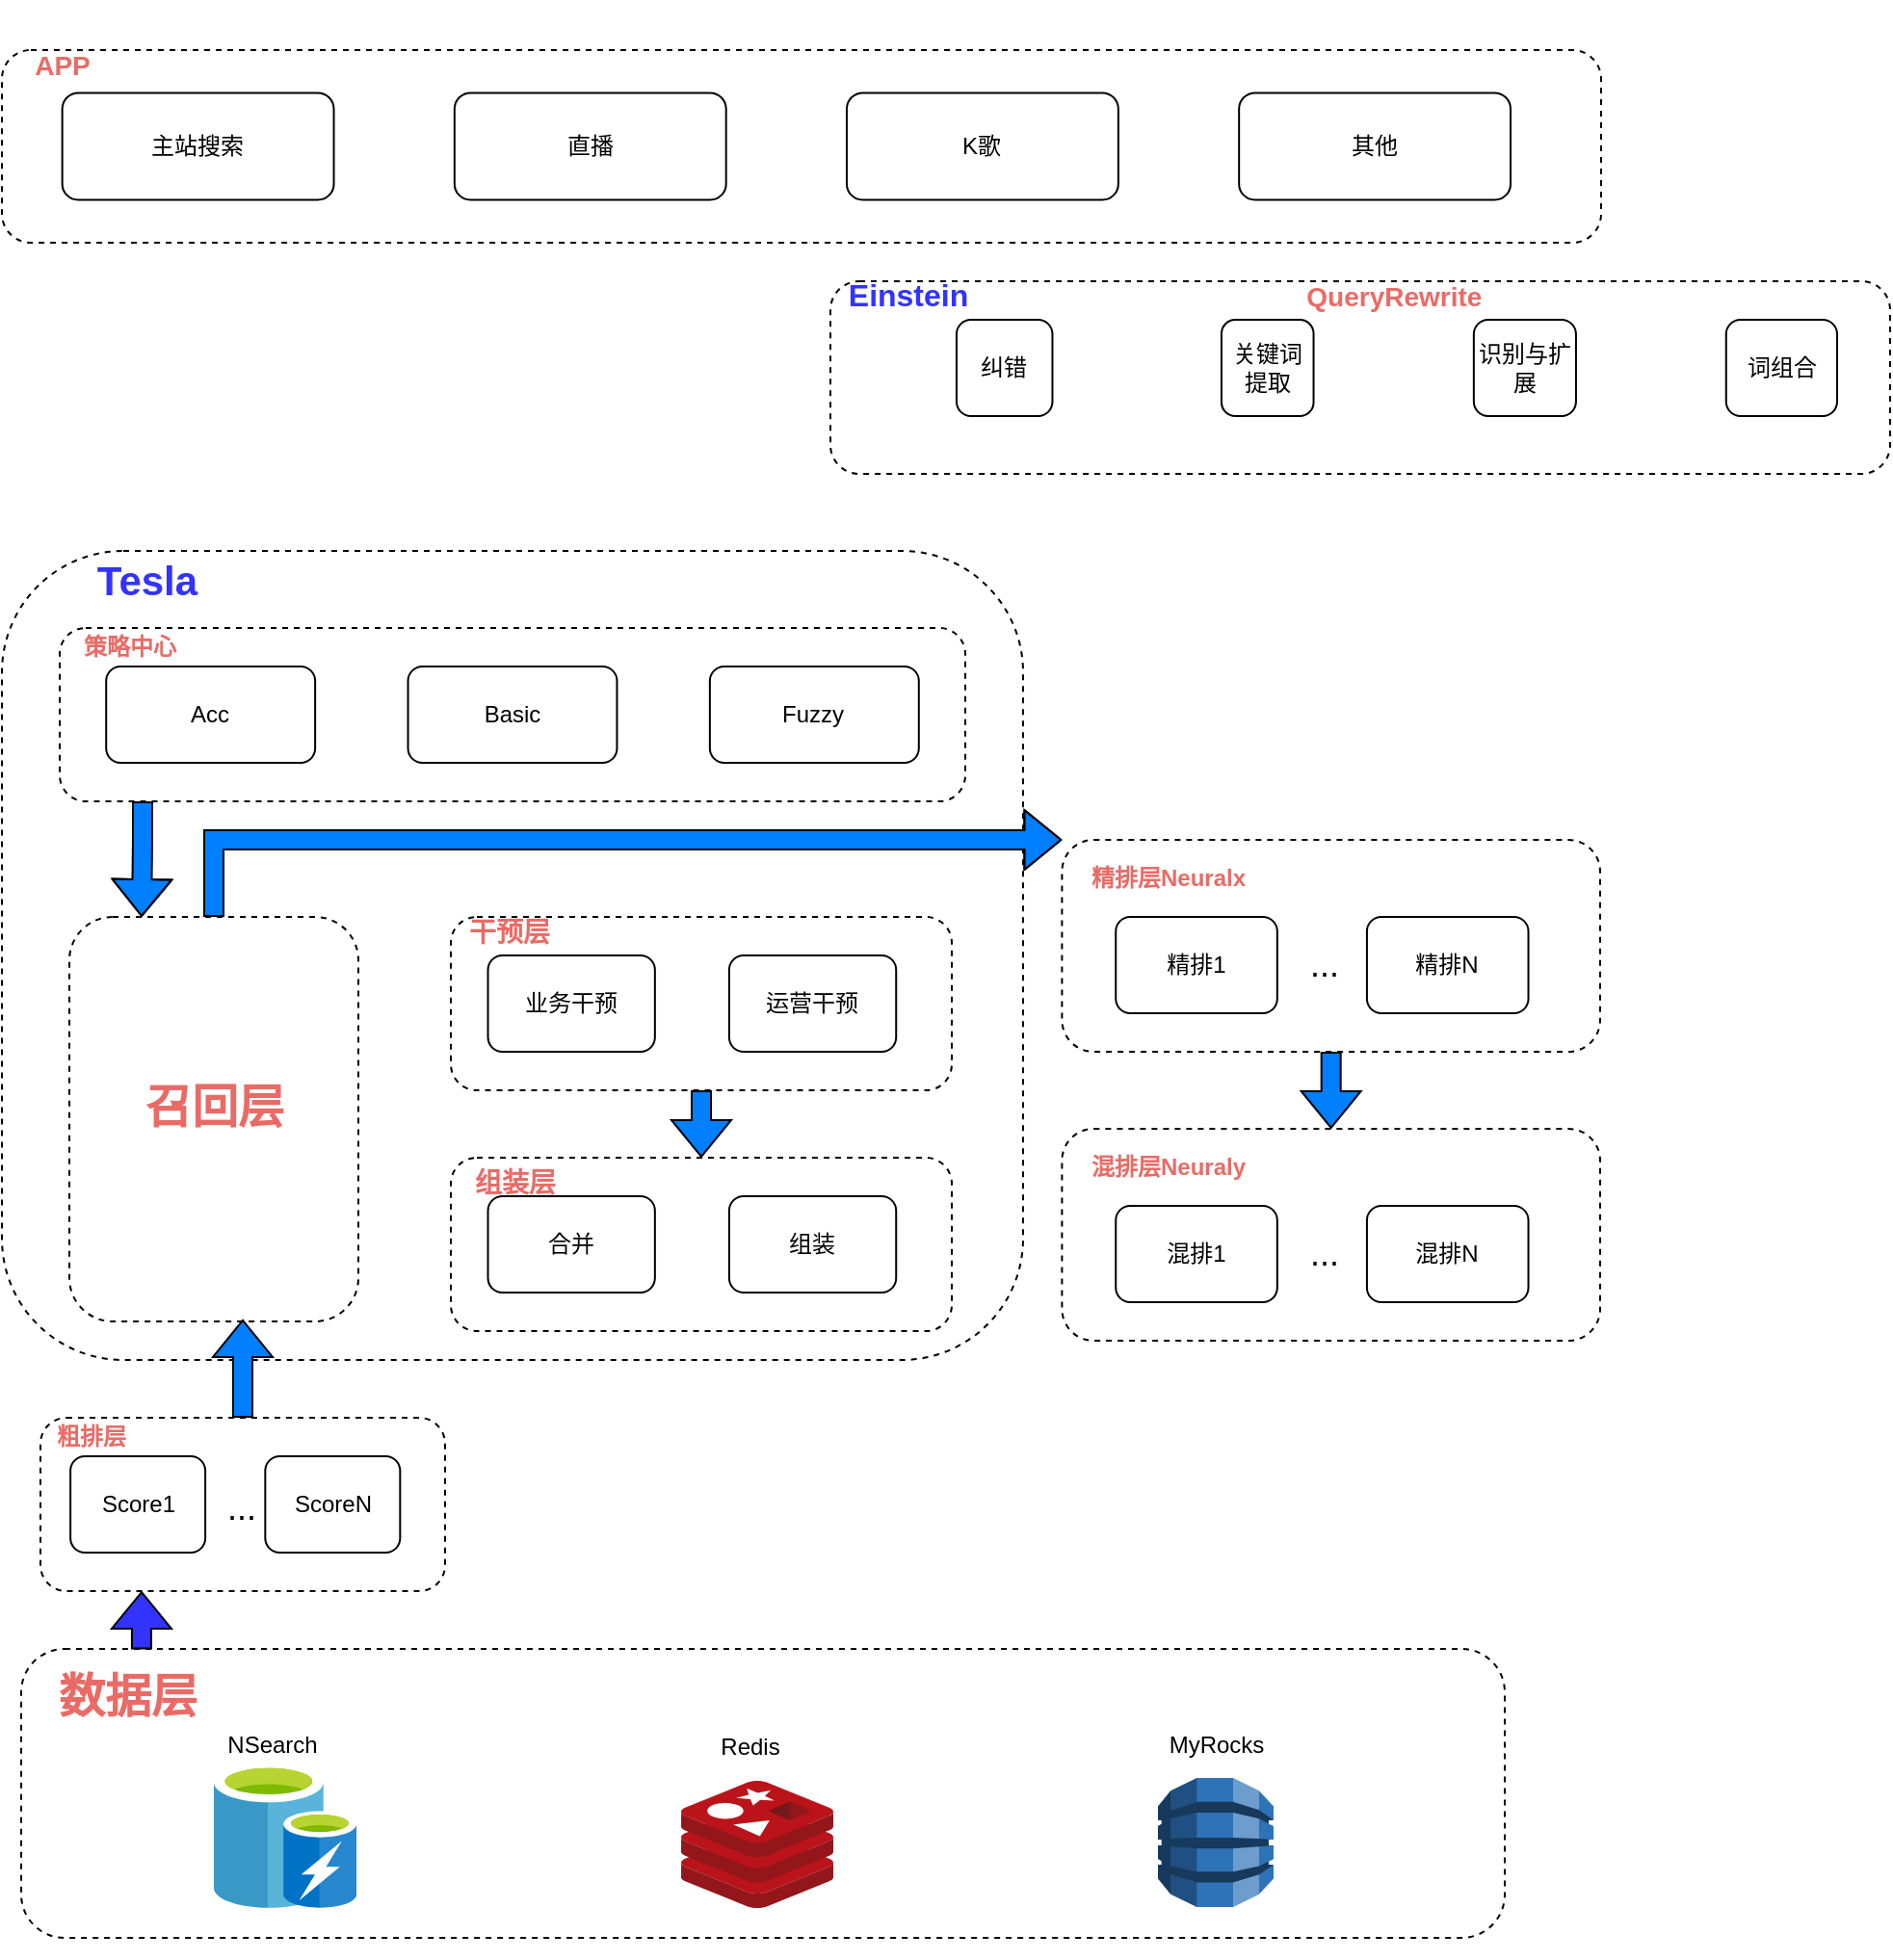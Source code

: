 <mxfile version="12.2.6" type="github" pages="1">
  <diagram id="C8gGin8zCCWMM8zuD61A" name="Page-1">
    <mxGraphModel dx="1206" dy="1926" grid="1" gridSize="10" guides="1" tooltips="1" connect="1" arrows="1" fold="1" page="1" pageScale="1" pageWidth="827" pageHeight="1169" math="0" shadow="0">
      <root>
        <mxCell id="0"/>
        <mxCell id="1" parent="0"/>
        <mxCell id="CbvE8tjpt2fCtOc4ycin-66" value="" style="group" parent="1" vertex="1" connectable="0">
          <mxGeometry x="60" y="850" width="840" height="150" as="geometry"/>
        </mxCell>
        <mxCell id="CbvE8tjpt2fCtOc4ycin-39" value="" style="rounded=1;whiteSpace=wrap;html=1;dashed=1;" parent="CbvE8tjpt2fCtOc4ycin-66" vertex="1">
          <mxGeometry y="-10" width="770" height="150" as="geometry"/>
        </mxCell>
        <mxCell id="CbvE8tjpt2fCtOc4ycin-102" value="&lt;h1&gt;&lt;font color=&quot;#ea6b66&quot;&gt;数据层&lt;/font&gt;&lt;/h1&gt;" style="text;html=1;resizable=0;autosize=1;align=center;verticalAlign=middle;points=[];fillColor=none;strokeColor=none;rounded=0;dashed=1;" parent="CbvE8tjpt2fCtOc4ycin-66" vertex="1">
          <mxGeometry x="9.912" y="-9.807" width="90" height="50" as="geometry"/>
        </mxCell>
        <mxCell id="CbvE8tjpt2fCtOc4ycin-132" value="NSearch" style="text;html=1;resizable=0;autosize=1;align=center;verticalAlign=middle;points=[];fillColor=none;strokeColor=none;rounded=0;" parent="CbvE8tjpt2fCtOc4ycin-66" vertex="1">
          <mxGeometry x="100" y="30" width="60" height="20" as="geometry"/>
        </mxCell>
        <mxCell id="CbvE8tjpt2fCtOc4ycin-133" value="Redis" style="text;html=1;resizable=0;autosize=1;align=center;verticalAlign=middle;points=[];fillColor=none;strokeColor=none;rounded=0;" parent="CbvE8tjpt2fCtOc4ycin-66" vertex="1">
          <mxGeometry x="353" y="31" width="50" height="20" as="geometry"/>
        </mxCell>
        <mxCell id="CbvE8tjpt2fCtOc4ycin-134" value="MyRocks" style="text;html=1;resizable=0;autosize=1;align=center;verticalAlign=middle;points=[];fillColor=none;strokeColor=none;rounded=0;" parent="CbvE8tjpt2fCtOc4ycin-66" vertex="1">
          <mxGeometry x="590" y="30" width="60" height="20" as="geometry"/>
        </mxCell>
        <mxCell id="CbvE8tjpt2fCtOc4ycin-137" value="" style="aspect=fixed;html=1;points=[];align=center;image;fontSize=12;image=img/lib/mscae/Cache_including_Redis.svg;fillColor=#FFFFFF;" parent="CbvE8tjpt2fCtOc4ycin-66" vertex="1">
          <mxGeometry x="100" y="51" width="74" height="74" as="geometry"/>
        </mxCell>
        <mxCell id="CbvE8tjpt2fCtOc4ycin-136" value="" style="aspect=fixed;html=1;points=[];align=center;image;fontSize=12;image=img/lib/mscae/Cache_Redis_Product.svg;fillColor=#FFFFFF;" parent="CbvE8tjpt2fCtOc4ycin-66" vertex="1">
          <mxGeometry x="342.5" y="58.5" width="79" height="66" as="geometry"/>
        </mxCell>
        <mxCell id="CbvE8tjpt2fCtOc4ycin-138" value="" style="outlineConnect=0;dashed=0;verticalLabelPosition=bottom;verticalAlign=top;align=center;html=1;shape=mxgraph.aws3.dynamo_db;fillColor=#2E73B8;gradientColor=none;" parent="CbvE8tjpt2fCtOc4ycin-66" vertex="1">
          <mxGeometry x="590" y="57" width="60" height="67" as="geometry"/>
        </mxCell>
        <mxCell id="CbvE8tjpt2fCtOc4ycin-68" value="" style="rounded=1;whiteSpace=wrap;html=1;dashed=1;fillColor=#FFFFFF;" parent="1" vertex="1">
          <mxGeometry x="50" y="270" width="530" height="420" as="geometry"/>
        </mxCell>
        <mxCell id="CbvE8tjpt2fCtOc4ycin-88" style="shape=flexArrow;rounded=0;orthogonalLoop=1;jettySize=auto;html=1;exitX=0.5;exitY=0;exitDx=0;exitDy=0;fillColor=#007FFF;edgeStyle=orthogonalEdgeStyle;" parent="1" source="CbvE8tjpt2fCtOc4ycin-18" target="CbvE8tjpt2fCtOc4ycin-93" edge="1">
          <mxGeometry relative="1" as="geometry">
            <mxPoint x="160" y="401" as="targetPoint"/>
            <Array as="points">
              <mxPoint x="160" y="420"/>
            </Array>
          </mxGeometry>
        </mxCell>
        <mxCell id="CbvE8tjpt2fCtOc4ycin-18" value="&lt;span style=&quot;color: rgba(0 , 0 , 0 , 0) ; font-family: monospace ; font-size: 0px ; white-space: nowrap&quot;&gt;%3CmxGraphModel%3E%3Croot%3E%3CmxCell%20id%3D%220%22%2F%3E%3CmxCell%20id%3D%221%22%20parent%3D%220%22%2F%3E%3CmxCell%20id%3D%222%22%20value%3D%22%26lt%3Bh1%26gt%3B%26lt%3Bfont%20color%3D%26quot%3B%23ea6b66%26quot%3B%26gt%3B%E6%95%B0%E6%8D%AE%E5%B1%82%26lt%3B%2Ffont%26gt%3B%26lt%3B%2Fh1%26gt%3B%22%20style%3D%22text%3Bhtml%3D1%3Bresizable%3D0%3Bautosize%3D1%3Balign%3Dcenter%3BverticalAlign%3Dmiddle%3Bpoints%3D%5B%5D%3BfillColor%3Dnone%3BstrokeColor%3Dnone%3Brounded%3D0%3Bdashed%3D1%3B%22%20vertex%3D%221%22%20parent%3D%221%22%3E%3CmxGeometry%20x%3D%2269.912%22%20y%3D%22840.193%22%20width%3D%2290%22%20height%3D%2250%22%20as%3D%22geometry%22%2F%3E%3C%2FmxCell%3E%3C%2Froot%3E%3C%2FmxGraphModel%3E&lt;/span&gt;" style="rounded=1;whiteSpace=wrap;html=1;dashed=1;" parent="1" vertex="1">
          <mxGeometry x="85" y="460" width="150" height="210" as="geometry"/>
        </mxCell>
        <mxCell id="CbvE8tjpt2fCtOc4ycin-60" value="" style="group" parent="1" vertex="1" connectable="0">
          <mxGeometry x="80" y="310" width="470" height="90" as="geometry"/>
        </mxCell>
        <mxCell id="CbvE8tjpt2fCtOc4ycin-13" value="" style="rounded=1;whiteSpace=wrap;html=1;dashed=1;" parent="CbvE8tjpt2fCtOc4ycin-60" vertex="1">
          <mxGeometry width="470" height="90" as="geometry"/>
        </mxCell>
        <mxCell id="CbvE8tjpt2fCtOc4ycin-14" value="Acc" style="rounded=1;whiteSpace=wrap;html=1;" parent="CbvE8tjpt2fCtOc4ycin-60" vertex="1">
          <mxGeometry x="24.103" y="20" width="108.462" height="50" as="geometry"/>
        </mxCell>
        <mxCell id="CbvE8tjpt2fCtOc4ycin-15" value="Basic" style="rounded=1;whiteSpace=wrap;html=1;" parent="CbvE8tjpt2fCtOc4ycin-60" vertex="1">
          <mxGeometry x="180.769" y="20" width="108.462" height="50" as="geometry"/>
        </mxCell>
        <mxCell id="CbvE8tjpt2fCtOc4ycin-16" value="Fuzzy" style="rounded=1;whiteSpace=wrap;html=1;" parent="CbvE8tjpt2fCtOc4ycin-60" vertex="1">
          <mxGeometry x="337.436" y="20" width="108.462" height="50" as="geometry"/>
        </mxCell>
        <mxCell id="CbvE8tjpt2fCtOc4ycin-101" value="&lt;font color=&quot;#ea6b66&quot;&gt;&lt;b&gt;策略中心&lt;/b&gt;&lt;/font&gt;" style="text;html=1;resizable=0;autosize=1;align=center;verticalAlign=middle;points=[];fillColor=none;strokeColor=none;rounded=0;dashed=1;" parent="CbvE8tjpt2fCtOc4ycin-60" vertex="1">
          <mxGeometry x="6.026" width="60" height="20" as="geometry"/>
        </mxCell>
        <mxCell id="CbvE8tjpt2fCtOc4ycin-61" value="" style="group" parent="1" vertex="1" connectable="0">
          <mxGeometry x="70" y="720" width="210" height="90" as="geometry"/>
        </mxCell>
        <mxCell id="CbvE8tjpt2fCtOc4ycin-22" value="Score1" style="rounded=1;whiteSpace=wrap;html=1;" parent="CbvE8tjpt2fCtOc4ycin-61" vertex="1">
          <mxGeometry x="7.778" y="10" width="70" height="50" as="geometry"/>
        </mxCell>
        <mxCell id="CbvE8tjpt2fCtOc4ycin-24" value="ScoreN" style="rounded=1;whiteSpace=wrap;html=1;" parent="CbvE8tjpt2fCtOc4ycin-61" vertex="1">
          <mxGeometry x="108.889" y="10" width="70" height="50" as="geometry"/>
        </mxCell>
        <mxCell id="CbvE8tjpt2fCtOc4ycin-27" value="" style="rounded=1;whiteSpace=wrap;html=1;dashed=1;" parent="CbvE8tjpt2fCtOc4ycin-61" vertex="1">
          <mxGeometry width="210" height="90" as="geometry"/>
        </mxCell>
        <mxCell id="CbvE8tjpt2fCtOc4ycin-28" value="Score1" style="rounded=1;whiteSpace=wrap;html=1;" parent="CbvE8tjpt2fCtOc4ycin-61" vertex="1">
          <mxGeometry x="15.556" y="20" width="70" height="50" as="geometry"/>
        </mxCell>
        <mxCell id="CbvE8tjpt2fCtOc4ycin-29" value="ScoreN" style="rounded=1;whiteSpace=wrap;html=1;" parent="CbvE8tjpt2fCtOc4ycin-61" vertex="1">
          <mxGeometry x="116.667" y="20" width="70" height="50" as="geometry"/>
        </mxCell>
        <mxCell id="CbvE8tjpt2fCtOc4ycin-52" value="&lt;font style=&quot;font-size: 18px&quot;&gt;...&lt;/font&gt;" style="text;html=1;resizable=0;autosize=1;align=center;verticalAlign=middle;points=[];fillColor=none;strokeColor=none;rounded=0;dashed=1;" parent="CbvE8tjpt2fCtOc4ycin-61" vertex="1">
          <mxGeometry x="89.444" y="36.5" width="30" height="20" as="geometry"/>
        </mxCell>
        <mxCell id="CbvE8tjpt2fCtOc4ycin-109" value="&lt;b&gt;&lt;font color=&quot;#ea6b66&quot;&gt;粗排层&lt;/font&gt;&lt;/b&gt;" style="text;html=1;resizable=0;autosize=1;align=center;verticalAlign=middle;points=[];fillColor=none;strokeColor=none;rounded=0;dashed=1;" parent="CbvE8tjpt2fCtOc4ycin-61" vertex="1">
          <mxGeometry x="0.5" width="50" height="20" as="geometry"/>
        </mxCell>
        <mxCell id="CbvE8tjpt2fCtOc4ycin-67" value="" style="group" parent="1" vertex="1" connectable="0">
          <mxGeometry x="609.5" y="580" width="270" height="110" as="geometry"/>
        </mxCell>
        <mxCell id="CbvE8tjpt2fCtOc4ycin-54" value="" style="rounded=1;whiteSpace=wrap;html=1;dashed=1;" parent="CbvE8tjpt2fCtOc4ycin-67" vertex="1">
          <mxGeometry x="-9.31" y="-10" width="279.31" height="110" as="geometry"/>
        </mxCell>
        <mxCell id="CbvE8tjpt2fCtOc4ycin-55" value="混排1" style="rounded=1;whiteSpace=wrap;html=1;" parent="CbvE8tjpt2fCtOc4ycin-67" vertex="1">
          <mxGeometry x="18.621" y="30" width="83.793" height="50" as="geometry"/>
        </mxCell>
        <mxCell id="CbvE8tjpt2fCtOc4ycin-56" value="混排N" style="rounded=1;whiteSpace=wrap;html=1;" parent="CbvE8tjpt2fCtOc4ycin-67" vertex="1">
          <mxGeometry x="148.966" y="30" width="83.793" height="50" as="geometry"/>
        </mxCell>
        <mxCell id="CbvE8tjpt2fCtOc4ycin-57" value="&lt;font style=&quot;font-size: 18px&quot;&gt;...&lt;/font&gt;" style="text;html=1;resizable=0;autosize=1;align=center;verticalAlign=middle;points=[];fillColor=none;strokeColor=none;rounded=0;dashed=1;" parent="CbvE8tjpt2fCtOc4ycin-67" vertex="1">
          <mxGeometry x="111.724" y="44.5" width="30" height="20" as="geometry"/>
        </mxCell>
        <mxCell id="CbvE8tjpt2fCtOc4ycin-90" value="&lt;font color=&quot;#ea6b66&quot;&gt;&lt;b&gt;混排层Neuraly&lt;/b&gt;&lt;/font&gt;" style="text;html=1;resizable=0;autosize=1;align=center;verticalAlign=middle;points=[];fillColor=none;strokeColor=none;rounded=0;dashed=1;" parent="CbvE8tjpt2fCtOc4ycin-67" vertex="1">
          <mxGeometry x="-5" width="100" height="20" as="geometry"/>
        </mxCell>
        <mxCell id="CbvE8tjpt2fCtOc4ycin-72" value="" style="group" parent="1" vertex="1" connectable="0">
          <mxGeometry x="283" y="460" width="260" height="215" as="geometry"/>
        </mxCell>
        <mxCell id="CbvE8tjpt2fCtOc4ycin-63" value="" style="group" parent="CbvE8tjpt2fCtOc4ycin-72" vertex="1" connectable="0">
          <mxGeometry width="260" height="90" as="geometry"/>
        </mxCell>
        <mxCell id="CbvE8tjpt2fCtOc4ycin-62" value="" style="group" parent="CbvE8tjpt2fCtOc4ycin-63" vertex="1" connectable="0">
          <mxGeometry width="260" height="90" as="geometry"/>
        </mxCell>
        <mxCell id="CbvE8tjpt2fCtOc4ycin-33" value="" style="rounded=1;whiteSpace=wrap;html=1;dashed=1;" parent="CbvE8tjpt2fCtOc4ycin-62" vertex="1">
          <mxGeometry width="260" height="90" as="geometry"/>
        </mxCell>
        <mxCell id="CbvE8tjpt2fCtOc4ycin-34" value="业务干预" style="rounded=1;whiteSpace=wrap;html=1;" parent="CbvE8tjpt2fCtOc4ycin-62" vertex="1">
          <mxGeometry x="19.259" y="20" width="86.667" height="50" as="geometry"/>
        </mxCell>
        <mxCell id="CbvE8tjpt2fCtOc4ycin-35" value="运营干预" style="rounded=1;whiteSpace=wrap;html=1;" parent="CbvE8tjpt2fCtOc4ycin-62" vertex="1">
          <mxGeometry x="144.444" y="20" width="86.667" height="50" as="geometry"/>
        </mxCell>
        <mxCell id="CbvE8tjpt2fCtOc4ycin-143" value="&lt;h1&gt;&lt;font color=&quot;#ea6b66&quot; style=&quot;font-size: 14px&quot;&gt;干预层&lt;/font&gt;&lt;/h1&gt;" style="text;html=1;resizable=0;autosize=1;align=center;verticalAlign=middle;points=[];fillColor=none;strokeColor=none;rounded=0;dashed=1;" parent="CbvE8tjpt2fCtOc4ycin-62" vertex="1">
          <mxGeometry x="-0.088" y="-19.807" width="60" height="50" as="geometry"/>
        </mxCell>
        <mxCell id="CbvE8tjpt2fCtOc4ycin-64" value="" style="group" parent="CbvE8tjpt2fCtOc4ycin-72" vertex="1" connectable="0">
          <mxGeometry y="125" width="260" height="90" as="geometry"/>
        </mxCell>
        <mxCell id="CbvE8tjpt2fCtOc4ycin-36" value="" style="rounded=1;whiteSpace=wrap;html=1;dashed=1;" parent="CbvE8tjpt2fCtOc4ycin-64" vertex="1">
          <mxGeometry width="260.0" height="90.0" as="geometry"/>
        </mxCell>
        <mxCell id="CbvE8tjpt2fCtOc4ycin-37" value="合并" style="rounded=1;whiteSpace=wrap;html=1;" parent="CbvE8tjpt2fCtOc4ycin-64" vertex="1">
          <mxGeometry x="19.259" y="20.0" width="86.667" height="50.0" as="geometry"/>
        </mxCell>
        <mxCell id="CbvE8tjpt2fCtOc4ycin-38" value="组装" style="rounded=1;whiteSpace=wrap;html=1;" parent="CbvE8tjpt2fCtOc4ycin-64" vertex="1">
          <mxGeometry x="144.444" y="20.0" width="86.667" height="50.0" as="geometry"/>
        </mxCell>
        <mxCell id="CbvE8tjpt2fCtOc4ycin-144" value="&lt;h1&gt;&lt;font color=&quot;#ea6b66&quot;&gt;&lt;span style=&quot;font-size: 14px&quot;&gt;组装层&lt;/span&gt;&lt;/font&gt;&lt;/h1&gt;" style="text;html=1;resizable=0;autosize=1;align=center;verticalAlign=middle;points=[];fillColor=none;strokeColor=none;rounded=0;dashed=1;" parent="CbvE8tjpt2fCtOc4ycin-64" vertex="1">
          <mxGeometry x="3.412" y="-14.807" width="60" height="50" as="geometry"/>
        </mxCell>
        <mxCell id="CbvE8tjpt2fCtOc4ycin-115" value="" style="edgeStyle=none;shape=flexArrow;rounded=0;orthogonalLoop=1;jettySize=auto;html=1;fillColor=#007FFF;" parent="CbvE8tjpt2fCtOc4ycin-72" source="CbvE8tjpt2fCtOc4ycin-33" target="CbvE8tjpt2fCtOc4ycin-36" edge="1">
          <mxGeometry relative="1" as="geometry"/>
        </mxCell>
        <mxCell id="CbvE8tjpt2fCtOc4ycin-92" value="" style="group" parent="1" vertex="1" connectable="0">
          <mxGeometry x="609.5" y="430" width="270" height="110" as="geometry"/>
        </mxCell>
        <mxCell id="CbvE8tjpt2fCtOc4ycin-93" value="" style="rounded=1;whiteSpace=wrap;html=1;dashed=1;" parent="CbvE8tjpt2fCtOc4ycin-92" vertex="1">
          <mxGeometry x="-9.31" y="-10" width="279.31" height="110" as="geometry"/>
        </mxCell>
        <mxCell id="CbvE8tjpt2fCtOc4ycin-94" value="精排1" style="rounded=1;whiteSpace=wrap;html=1;" parent="CbvE8tjpt2fCtOc4ycin-92" vertex="1">
          <mxGeometry x="18.621" y="30" width="83.793" height="50" as="geometry"/>
        </mxCell>
        <mxCell id="CbvE8tjpt2fCtOc4ycin-95" value="精排N" style="rounded=1;whiteSpace=wrap;html=1;" parent="CbvE8tjpt2fCtOc4ycin-92" vertex="1">
          <mxGeometry x="148.966" y="30" width="83.793" height="50" as="geometry"/>
        </mxCell>
        <mxCell id="CbvE8tjpt2fCtOc4ycin-96" value="&lt;font style=&quot;font-size: 18px&quot;&gt;...&lt;/font&gt;" style="text;html=1;resizable=0;autosize=1;align=center;verticalAlign=middle;points=[];fillColor=none;strokeColor=none;rounded=0;dashed=1;" parent="CbvE8tjpt2fCtOc4ycin-92" vertex="1">
          <mxGeometry x="111.724" y="44.5" width="30" height="20" as="geometry"/>
        </mxCell>
        <mxCell id="CbvE8tjpt2fCtOc4ycin-97" value="&lt;font color=&quot;#ea6b66&quot;&gt;&lt;b&gt;精排层Neuralx&lt;/b&gt;&lt;/font&gt;" style="text;html=1;resizable=0;autosize=1;align=center;verticalAlign=middle;points=[];fillColor=none;strokeColor=none;rounded=0;dashed=1;" parent="CbvE8tjpt2fCtOc4ycin-92" vertex="1">
          <mxGeometry x="-5" width="100" height="20" as="geometry"/>
        </mxCell>
        <mxCell id="CbvE8tjpt2fCtOc4ycin-104" value="" style="group" parent="1" vertex="1" connectable="0">
          <mxGeometry x="50" y="10" width="830" height="100" as="geometry"/>
        </mxCell>
        <mxCell id="CbvE8tjpt2fCtOc4ycin-7" value="" style="rounded=1;whiteSpace=wrap;html=1;dashed=1;" parent="CbvE8tjpt2fCtOc4ycin-104" vertex="1">
          <mxGeometry width="830" height="100" as="geometry"/>
        </mxCell>
        <mxCell id="CbvE8tjpt2fCtOc4ycin-3" value="主站搜索" style="rounded=1;whiteSpace=wrap;html=1;" parent="CbvE8tjpt2fCtOc4ycin-104" vertex="1">
          <mxGeometry x="31.321" y="22.222" width="140.943" height="55.556" as="geometry"/>
        </mxCell>
        <mxCell id="CbvE8tjpt2fCtOc4ycin-4" value="直播" style="rounded=1;whiteSpace=wrap;html=1;" parent="CbvE8tjpt2fCtOc4ycin-104" vertex="1">
          <mxGeometry x="234.906" y="22.222" width="140.943" height="55.556" as="geometry"/>
        </mxCell>
        <mxCell id="CbvE8tjpt2fCtOc4ycin-5" value="K歌" style="rounded=1;whiteSpace=wrap;html=1;" parent="CbvE8tjpt2fCtOc4ycin-104" vertex="1">
          <mxGeometry x="438.491" y="22.222" width="140.943" height="55.556" as="geometry"/>
        </mxCell>
        <mxCell id="CbvE8tjpt2fCtOc4ycin-6" value="其他" style="rounded=1;whiteSpace=wrap;html=1;" parent="CbvE8tjpt2fCtOc4ycin-104" vertex="1">
          <mxGeometry x="642.075" y="22.222" width="140.943" height="55.556" as="geometry"/>
        </mxCell>
        <mxCell id="CbvE8tjpt2fCtOc4ycin-145" value="&lt;h1&gt;&lt;font color=&quot;#ea6b66&quot; style=&quot;font-size: 14px&quot;&gt;APP&lt;/font&gt;&lt;/h1&gt;" style="text;html=1;resizable=0;autosize=1;align=center;verticalAlign=middle;points=[];fillColor=none;strokeColor=none;rounded=0;dashed=1;" parent="CbvE8tjpt2fCtOc4ycin-104" vertex="1">
          <mxGeometry x="11.412" y="-19.807" width="40" height="50" as="geometry"/>
        </mxCell>
        <mxCell id="CbvE8tjpt2fCtOc4ycin-105" value="" style="group" parent="1" vertex="1" connectable="0">
          <mxGeometry x="480" y="130" width="550" height="100" as="geometry"/>
        </mxCell>
        <mxCell id="CbvE8tjpt2fCtOc4ycin-8" value="" style="rounded=1;whiteSpace=wrap;html=1;dashed=1;" parent="CbvE8tjpt2fCtOc4ycin-105" vertex="1">
          <mxGeometry width="550" height="100" as="geometry"/>
        </mxCell>
        <mxCell id="CbvE8tjpt2fCtOc4ycin-9" value="纠错" style="rounded=1;whiteSpace=wrap;html=1;" parent="CbvE8tjpt2fCtOc4ycin-105" vertex="1">
          <mxGeometry x="65.476" y="20" width="49.762" height="50" as="geometry"/>
        </mxCell>
        <mxCell id="CbvE8tjpt2fCtOc4ycin-10" value="关键词提取" style="rounded=1;whiteSpace=wrap;html=1;" parent="CbvE8tjpt2fCtOc4ycin-105" vertex="1">
          <mxGeometry x="202.976" y="20" width="47.798" height="50" as="geometry"/>
        </mxCell>
        <mxCell id="CbvE8tjpt2fCtOc4ycin-11" value="识别与扩展" style="rounded=1;whiteSpace=wrap;html=1;" parent="CbvE8tjpt2fCtOc4ycin-105" vertex="1">
          <mxGeometry x="333.929" y="20" width="53.036" height="50" as="geometry"/>
        </mxCell>
        <mxCell id="CbvE8tjpt2fCtOc4ycin-12" value="词组合" style="rounded=1;whiteSpace=wrap;html=1;" parent="CbvE8tjpt2fCtOc4ycin-105" vertex="1">
          <mxGeometry x="464.881" y="20" width="57.619" height="50" as="geometry"/>
        </mxCell>
        <mxCell id="CbvE8tjpt2fCtOc4ycin-146" value="&lt;h1&gt;&lt;font color=&quot;#ea6b66&quot; style=&quot;font-size: 14px&quot;&gt;QueryRewrite&amp;nbsp; &amp;nbsp;&lt;/font&gt;&lt;/h1&gt;" style="text;html=1;resizable=0;autosize=1;align=center;verticalAlign=middle;points=[];fillColor=none;strokeColor=none;rounded=0;dashed=1;" parent="CbvE8tjpt2fCtOc4ycin-105" vertex="1">
          <mxGeometry x="237.621" y="-19.807" width="120" height="50" as="geometry"/>
        </mxCell>
        <mxCell id="CbvE8tjpt2fCtOc4ycin-148" value="&lt;h1&gt;&lt;font style=&quot;font-size: 16px&quot; color=&quot;#3333ff&quot;&gt;Einstein&lt;/font&gt;&lt;/h1&gt;" style="text;html=1;resizable=0;autosize=1;align=center;verticalAlign=middle;points=[];fillColor=none;strokeColor=none;rounded=0;dashed=1;" parent="CbvE8tjpt2fCtOc4ycin-105" vertex="1">
          <mxGeometry x="-0.058" y="-19.807" width="80" height="50" as="geometry"/>
        </mxCell>
        <mxCell id="CbvE8tjpt2fCtOc4ycin-112" style="edgeStyle=none;shape=flexArrow;rounded=0;orthogonalLoop=1;jettySize=auto;html=1;exitX=0.5;exitY=0;exitDx=0;exitDy=0;entryX=0.6;entryY=0.995;entryDx=0;entryDy=0;entryPerimeter=0;fillColor=#007FFF;" parent="1" source="CbvE8tjpt2fCtOc4ycin-27" target="CbvE8tjpt2fCtOc4ycin-18" edge="1">
          <mxGeometry relative="1" as="geometry"/>
        </mxCell>
        <mxCell id="CbvE8tjpt2fCtOc4ycin-116" value="" style="edgeStyle=none;shape=flexArrow;rounded=0;orthogonalLoop=1;jettySize=auto;html=1;fillColor=#007FFF;" parent="1" source="CbvE8tjpt2fCtOc4ycin-93" target="CbvE8tjpt2fCtOc4ycin-54" edge="1">
          <mxGeometry relative="1" as="geometry"/>
        </mxCell>
        <mxCell id="CbvE8tjpt2fCtOc4ycin-121" value="" style="edgeStyle=orthogonalEdgeStyle;shape=flexArrow;rounded=0;orthogonalLoop=1;jettySize=auto;html=1;fillColor=#007FFF;entryX=0.25;entryY=0;entryDx=0;entryDy=0;" parent="1" source="CbvE8tjpt2fCtOc4ycin-13" target="CbvE8tjpt2fCtOc4ycin-18" edge="1">
          <mxGeometry relative="1" as="geometry">
            <Array as="points">
              <mxPoint x="123" y="420"/>
              <mxPoint x="123" y="420"/>
            </Array>
          </mxGeometry>
        </mxCell>
        <mxCell id="CbvE8tjpt2fCtOc4ycin-142" value="&lt;h1&gt;&lt;font color=&quot;#ea6b66&quot;&gt;召回层&lt;/font&gt;&lt;/h1&gt;" style="text;html=1;resizable=0;autosize=1;align=center;verticalAlign=middle;points=[];fillColor=none;strokeColor=none;rounded=0;dashed=1;" parent="1" vertex="1">
          <mxGeometry x="114.912" y="534.193" width="90" height="50" as="geometry"/>
        </mxCell>
        <mxCell id="CbvE8tjpt2fCtOc4ycin-147" value="&lt;h1&gt;&lt;font style=&quot;font-size: 21px&quot; color=&quot;#3333ff&quot;&gt;Tesla&lt;/font&gt;&lt;/h1&gt;" style="text;html=1;resizable=0;autosize=1;align=center;verticalAlign=middle;points=[];fillColor=none;strokeColor=none;rounded=0;dashed=1;" parent="1" vertex="1">
          <mxGeometry x="89.912" y="260.193" width="70" height="50" as="geometry"/>
        </mxCell>
        <mxCell id="al8g1mi2tAmbh3cDbRLv-6" value="" style="shape=flexArrow;rounded=0;orthogonalLoop=1;jettySize=auto;html=1;entryX=0.25;entryY=1;entryDx=0;entryDy=0;exitX=0.584;exitY=0;exitDx=0;exitDy=0;exitPerimeter=0;fillColor=#3333FF;" parent="1" source="CbvE8tjpt2fCtOc4ycin-102" target="CbvE8tjpt2fCtOc4ycin-27" edge="1">
          <mxGeometry relative="1" as="geometry">
            <mxPoint x="119" y="820" as="targetPoint"/>
          </mxGeometry>
        </mxCell>
      </root>
    </mxGraphModel>
  </diagram>
</mxfile>

